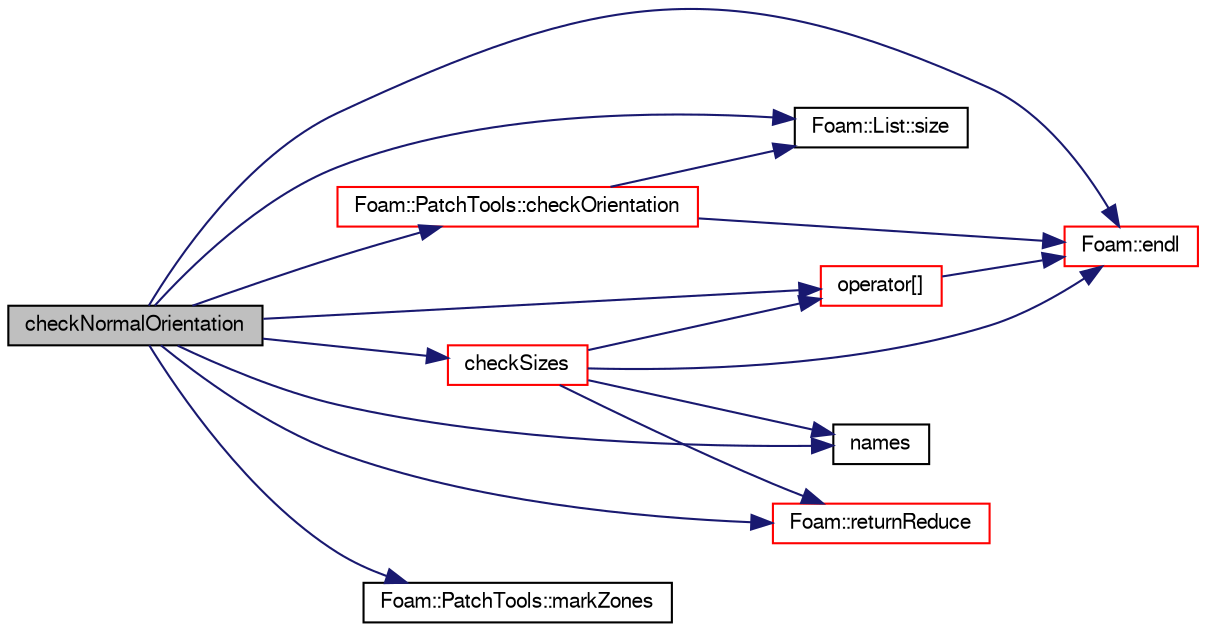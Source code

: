 digraph "checkNormalOrientation"
{
  bgcolor="transparent";
  edge [fontname="FreeSans",fontsize="10",labelfontname="FreeSans",labelfontsize="10"];
  node [fontname="FreeSans",fontsize="10",shape=record];
  rankdir="LR";
  Node857 [label="checkNormalOrientation",height=0.2,width=0.4,color="black", fillcolor="grey75", style="filled", fontcolor="black"];
  Node857 -> Node858 [color="midnightblue",fontsize="10",style="solid",fontname="FreeSans"];
  Node858 [label="Foam::PatchTools::checkOrientation",height=0.2,width=0.4,color="red",URL="$a27526.html#a20f23e9ffe1102dccd75986b5435aef7",tooltip="Check for orientation issues. "];
  Node858 -> Node863 [color="midnightblue",fontsize="10",style="solid",fontname="FreeSans"];
  Node863 [label="Foam::endl",height=0.2,width=0.4,color="red",URL="$a21124.html#a2db8fe02a0d3909e9351bb4275b23ce4",tooltip="Add newline and flush stream. "];
  Node858 -> Node873 [color="midnightblue",fontsize="10",style="solid",fontname="FreeSans"];
  Node873 [label="Foam::List::size",height=0.2,width=0.4,color="black",URL="$a25694.html#a8a5f6fa29bd4b500caf186f60245b384",tooltip="Override size to be inconsistent with allocated storage. "];
  Node857 -> Node875 [color="midnightblue",fontsize="10",style="solid",fontname="FreeSans"];
  Node875 [label="checkSizes",height=0.2,width=0.4,color="red",URL="$a25246.html#a6fc4bfd72ec36b321f1227370141d07c",tooltip="Are all bounding boxes of similar size. "];
  Node875 -> Node863 [color="midnightblue",fontsize="10",style="solid",fontname="FreeSans"];
  Node875 -> Node876 [color="midnightblue",fontsize="10",style="solid",fontname="FreeSans"];
  Node876 [label="operator[]",height=0.2,width=0.4,color="red",URL="$a25246.html#a7688f42df60462606ca8fa3ac04c8679",tooltip="Return const reference to searchableSurface by name. "];
  Node876 -> Node863 [color="midnightblue",fontsize="10",style="solid",fontname="FreeSans"];
  Node875 -> Node937 [color="midnightblue",fontsize="10",style="solid",fontname="FreeSans"];
  Node937 [label="names",height=0.2,width=0.4,color="black",URL="$a25246.html#a27d373299f0deccc315cf7b63994d8f9"];
  Node875 -> Node938 [color="midnightblue",fontsize="10",style="solid",fontname="FreeSans"];
  Node938 [label="Foam::returnReduce",height=0.2,width=0.4,color="red",URL="$a21124.html#a8d528a67d2a9c6fe4fb94bc86872624b"];
  Node857 -> Node863 [color="midnightblue",fontsize="10",style="solid",fontname="FreeSans"];
  Node857 -> Node987 [color="midnightblue",fontsize="10",style="solid",fontname="FreeSans"];
  Node987 [label="Foam::PatchTools::markZones",height=0.2,width=0.4,color="black",URL="$a27526.html#a1588f8b32e536d312c8e21fd1885ec68",tooltip="Size and fills faceZone with zone of face. "];
  Node857 -> Node937 [color="midnightblue",fontsize="10",style="solid",fontname="FreeSans"];
  Node857 -> Node876 [color="midnightblue",fontsize="10",style="solid",fontname="FreeSans"];
  Node857 -> Node938 [color="midnightblue",fontsize="10",style="solid",fontname="FreeSans"];
  Node857 -> Node873 [color="midnightblue",fontsize="10",style="solid",fontname="FreeSans"];
}
